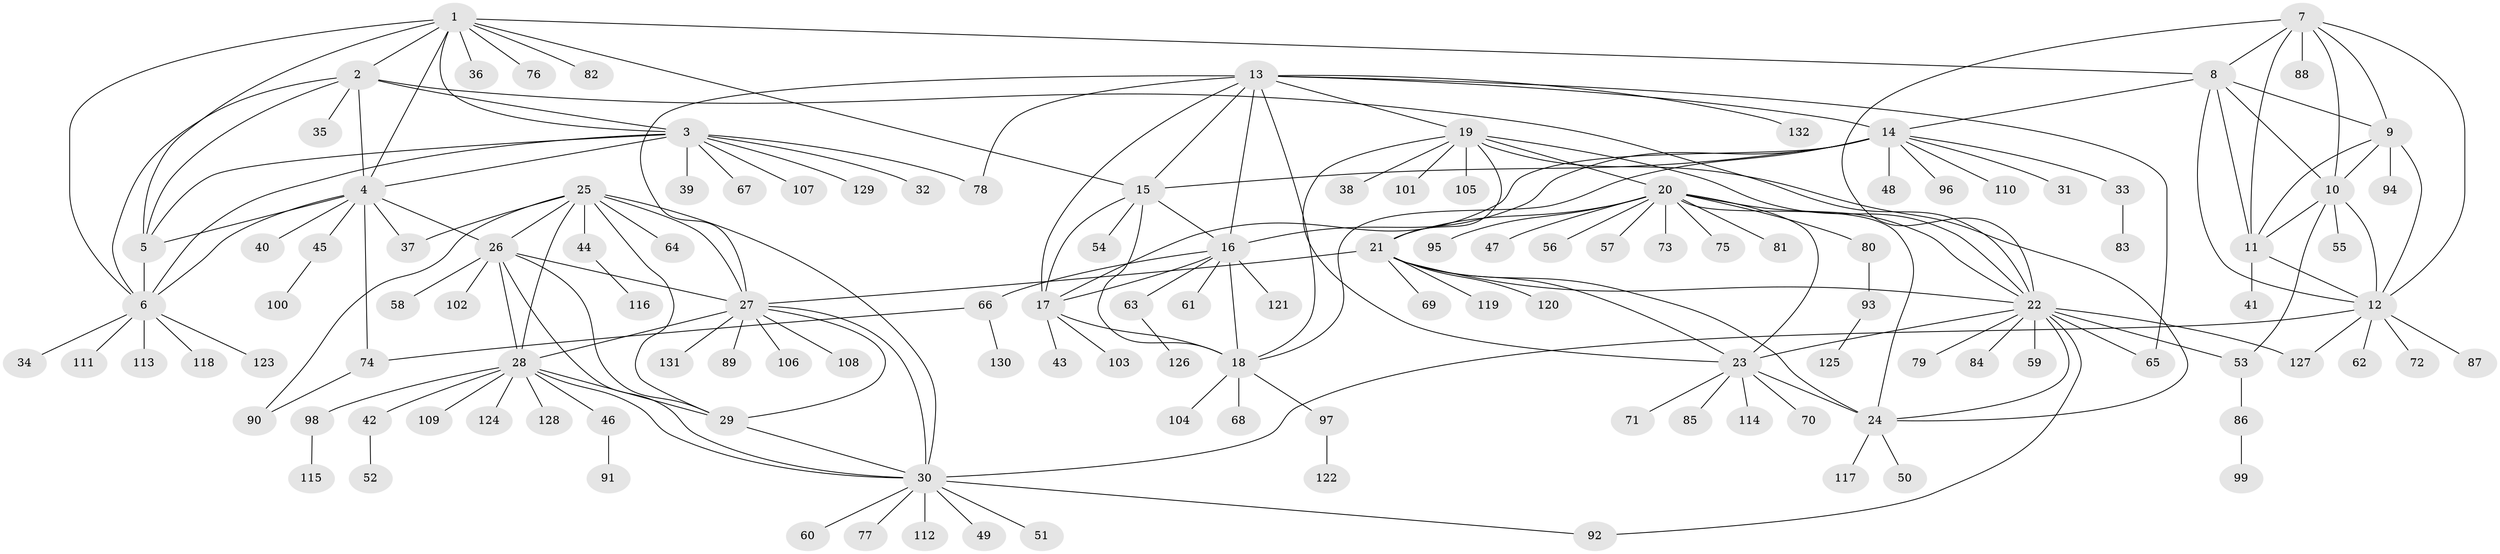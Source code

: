 // coarse degree distribution, {11: 0.019801980198019802, 9: 0.04950495049504951, 4: 0.009900990099009901, 8: 0.04950495049504951, 7: 0.019801980198019802, 13: 0.019801980198019802, 3: 0.0297029702970297, 5: 0.009900990099009901, 10: 0.009900990099009901, 6: 0.0297029702970297, 12: 0.009900990099009901, 1: 0.6435643564356436, 2: 0.09900990099009901}
// Generated by graph-tools (version 1.1) at 2025/52/02/27/25 19:52:17]
// undirected, 132 vertices, 195 edges
graph export_dot {
graph [start="1"]
  node [color=gray90,style=filled];
  1;
  2;
  3;
  4;
  5;
  6;
  7;
  8;
  9;
  10;
  11;
  12;
  13;
  14;
  15;
  16;
  17;
  18;
  19;
  20;
  21;
  22;
  23;
  24;
  25;
  26;
  27;
  28;
  29;
  30;
  31;
  32;
  33;
  34;
  35;
  36;
  37;
  38;
  39;
  40;
  41;
  42;
  43;
  44;
  45;
  46;
  47;
  48;
  49;
  50;
  51;
  52;
  53;
  54;
  55;
  56;
  57;
  58;
  59;
  60;
  61;
  62;
  63;
  64;
  65;
  66;
  67;
  68;
  69;
  70;
  71;
  72;
  73;
  74;
  75;
  76;
  77;
  78;
  79;
  80;
  81;
  82;
  83;
  84;
  85;
  86;
  87;
  88;
  89;
  90;
  91;
  92;
  93;
  94;
  95;
  96;
  97;
  98;
  99;
  100;
  101;
  102;
  103;
  104;
  105;
  106;
  107;
  108;
  109;
  110;
  111;
  112;
  113;
  114;
  115;
  116;
  117;
  118;
  119;
  120;
  121;
  122;
  123;
  124;
  125;
  126;
  127;
  128;
  129;
  130;
  131;
  132;
  1 -- 2;
  1 -- 3;
  1 -- 4;
  1 -- 5;
  1 -- 6;
  1 -- 8;
  1 -- 15;
  1 -- 36;
  1 -- 76;
  1 -- 82;
  2 -- 3;
  2 -- 4;
  2 -- 5;
  2 -- 6;
  2 -- 22;
  2 -- 35;
  3 -- 4;
  3 -- 5;
  3 -- 6;
  3 -- 32;
  3 -- 39;
  3 -- 67;
  3 -- 78;
  3 -- 107;
  3 -- 129;
  4 -- 5;
  4 -- 6;
  4 -- 26;
  4 -- 37;
  4 -- 40;
  4 -- 45;
  4 -- 74;
  5 -- 6;
  6 -- 34;
  6 -- 111;
  6 -- 113;
  6 -- 118;
  6 -- 123;
  7 -- 8;
  7 -- 9;
  7 -- 10;
  7 -- 11;
  7 -- 12;
  7 -- 22;
  7 -- 88;
  8 -- 9;
  8 -- 10;
  8 -- 11;
  8 -- 12;
  8 -- 14;
  9 -- 10;
  9 -- 11;
  9 -- 12;
  9 -- 94;
  10 -- 11;
  10 -- 12;
  10 -- 53;
  10 -- 55;
  11 -- 12;
  11 -- 41;
  12 -- 30;
  12 -- 62;
  12 -- 72;
  12 -- 87;
  12 -- 127;
  13 -- 14;
  13 -- 15;
  13 -- 16;
  13 -- 17;
  13 -- 18;
  13 -- 19;
  13 -- 27;
  13 -- 65;
  13 -- 78;
  13 -- 132;
  14 -- 15;
  14 -- 16;
  14 -- 17;
  14 -- 18;
  14 -- 31;
  14 -- 33;
  14 -- 48;
  14 -- 96;
  14 -- 110;
  15 -- 16;
  15 -- 17;
  15 -- 18;
  15 -- 54;
  16 -- 17;
  16 -- 18;
  16 -- 61;
  16 -- 63;
  16 -- 66;
  16 -- 121;
  17 -- 18;
  17 -- 43;
  17 -- 103;
  18 -- 68;
  18 -- 97;
  18 -- 104;
  19 -- 20;
  19 -- 21;
  19 -- 22;
  19 -- 23;
  19 -- 24;
  19 -- 38;
  19 -- 101;
  19 -- 105;
  20 -- 21;
  20 -- 22;
  20 -- 23;
  20 -- 24;
  20 -- 47;
  20 -- 56;
  20 -- 57;
  20 -- 73;
  20 -- 75;
  20 -- 80;
  20 -- 81;
  20 -- 95;
  21 -- 22;
  21 -- 23;
  21 -- 24;
  21 -- 27;
  21 -- 69;
  21 -- 119;
  21 -- 120;
  22 -- 23;
  22 -- 24;
  22 -- 53;
  22 -- 59;
  22 -- 65;
  22 -- 79;
  22 -- 84;
  22 -- 92;
  22 -- 127;
  23 -- 24;
  23 -- 70;
  23 -- 71;
  23 -- 85;
  23 -- 114;
  24 -- 50;
  24 -- 117;
  25 -- 26;
  25 -- 27;
  25 -- 28;
  25 -- 29;
  25 -- 30;
  25 -- 37;
  25 -- 44;
  25 -- 64;
  25 -- 90;
  26 -- 27;
  26 -- 28;
  26 -- 29;
  26 -- 30;
  26 -- 58;
  26 -- 102;
  27 -- 28;
  27 -- 29;
  27 -- 30;
  27 -- 89;
  27 -- 106;
  27 -- 108;
  27 -- 131;
  28 -- 29;
  28 -- 30;
  28 -- 42;
  28 -- 46;
  28 -- 98;
  28 -- 109;
  28 -- 124;
  28 -- 128;
  29 -- 30;
  30 -- 49;
  30 -- 51;
  30 -- 60;
  30 -- 77;
  30 -- 92;
  30 -- 112;
  33 -- 83;
  42 -- 52;
  44 -- 116;
  45 -- 100;
  46 -- 91;
  53 -- 86;
  63 -- 126;
  66 -- 74;
  66 -- 130;
  74 -- 90;
  80 -- 93;
  86 -- 99;
  93 -- 125;
  97 -- 122;
  98 -- 115;
}
